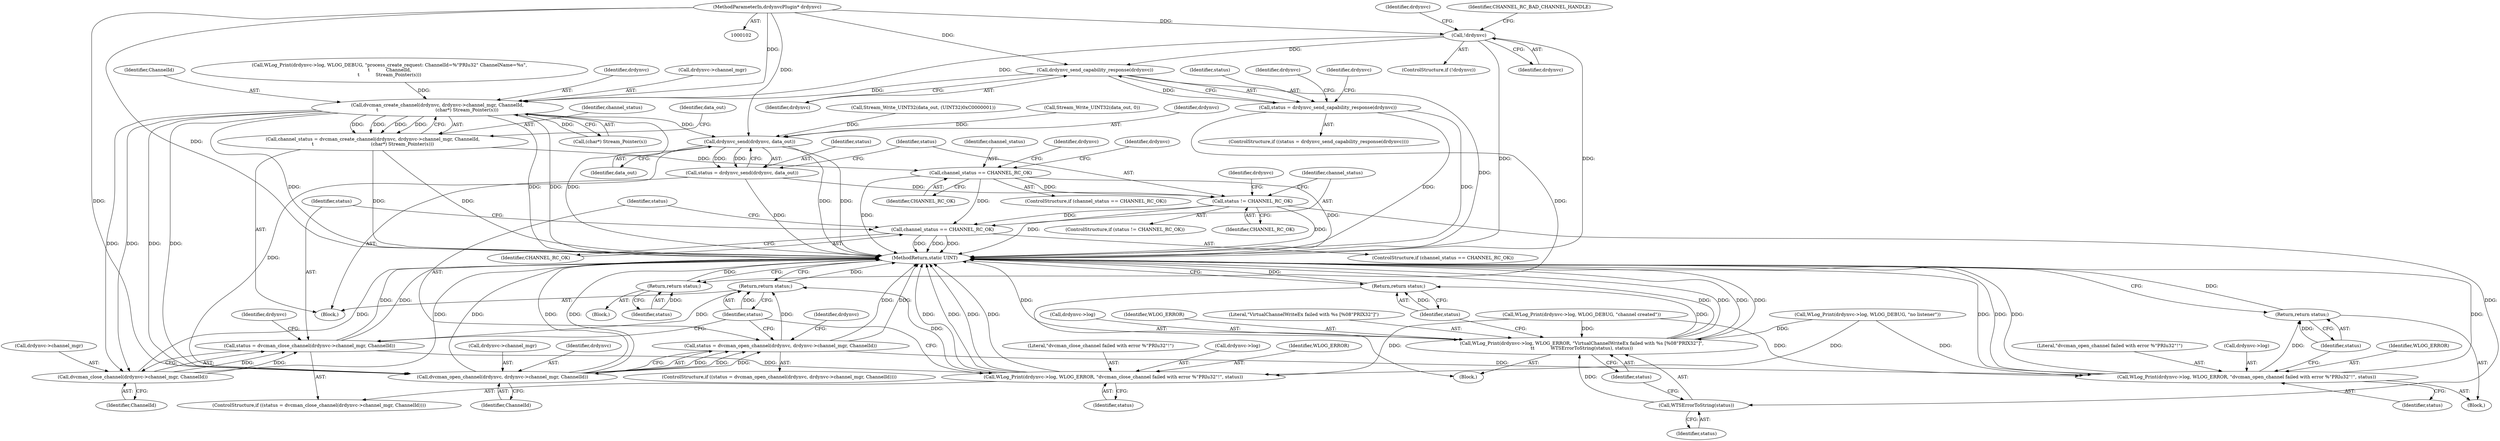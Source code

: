 digraph "0_FreeRDP_baee520e3dd9be6511c45a14c5f5e77784de1471_2@pointer" {
"1000133" [label="(Call,drdynvc_send_capability_response(drdynvc))"];
"1000114" [label="(Call,!drdynvc)"];
"1000103" [label="(MethodParameterIn,drdynvcPlugin* drdynvc)"];
"1000131" [label="(Call,status = drdynvc_send_capability_response(drdynvc))"];
"1000142" [label="(Return,return status;)"];
"1000169" [label="(Call,dvcman_create_channel(drdynvc, drdynvc->channel_mgr, ChannelId,\n\t                                       (char*) Stream_Pointer(s)))"];
"1000167" [label="(Call,channel_status = dvcman_create_channel(drdynvc, drdynvc->channel_mgr, ChannelId,\n\t                                       (char*) Stream_Pointer(s)))"];
"1000213" [label="(Call,channel_status == CHANNEL_RC_OK)"];
"1000245" [label="(Call,status != CHANNEL_RC_OK)"];
"1000255" [label="(Call,WTSErrorToString(status))"];
"1000249" [label="(Call,WLog_Print(drdynvc->log, WLOG_ERROR, \"VirtualChannelWriteEx failed with %s [%08\"PRIX32\"]\",\n\t\t           WTSErrorToString(status), status))"];
"1000258" [label="(Return,return status;)"];
"1000261" [label="(Call,channel_status == CHANNEL_RC_OK)"];
"1000241" [label="(Call,drdynvc_send(drdynvc, data_out))"];
"1000239" [label="(Call,status = drdynvc_send(drdynvc, data_out))"];
"1000268" [label="(Call,dvcman_open_channel(drdynvc, drdynvc->channel_mgr, ChannelId))"];
"1000266" [label="(Call,status = dvcman_open_channel(drdynvc, drdynvc->channel_mgr, ChannelId))"];
"1000275" [label="(Call,WLog_Print(drdynvc->log, WLOG_ERROR, \"dvcman_open_channel failed with error %\"PRIu32\"!\", status))"];
"1000282" [label="(Return,return status;)"];
"1000301" [label="(Return,return status;)"];
"1000289" [label="(Call,dvcman_close_channel(drdynvc->channel_mgr, ChannelId))"];
"1000287" [label="(Call,status = dvcman_close_channel(drdynvc->channel_mgr, ChannelId))"];
"1000294" [label="(Call,WLog_Print(drdynvc->log, WLOG_ERROR, \"dvcman_close_channel failed with error %\"PRIu32\"!\", status))"];
"1000242" [label="(Identifier,drdynvc)"];
"1000243" [label="(Identifier,data_out)"];
"1000258" [label="(Return,return status;)"];
"1000257" [label="(Identifier,status)"];
"1000273" [label="(Identifier,ChannelId)"];
"1000212" [label="(ControlStructure,if (channel_status == CHANNEL_RC_OK))"];
"1000270" [label="(Call,drdynvc->channel_mgr)"];
"1000301" [label="(Return,return status;)"];
"1000117" [label="(Identifier,CHANNEL_RC_BAD_CHANNEL_HANDLE)"];
"1000213" [label="(Call,channel_status == CHANNEL_RC_OK)"];
"1000277" [label="(Identifier,drdynvc)"];
"1000219" [label="(Identifier,drdynvc)"];
"1000290" [label="(Call,drdynvc->channel_mgr)"];
"1000146" [label="(Identifier,drdynvc)"];
"1000217" [label="(Call,WLog_Print(drdynvc->log, WLOG_DEBUG, \"channel created\"))"];
"1000240" [label="(Identifier,status)"];
"1000265" [label="(ControlStructure,if ((status = dvcman_open_channel(drdynvc, drdynvc->channel_mgr, ChannelId))))"];
"1000228" [label="(Call,WLog_Print(drdynvc->log, WLOG_DEBUG, \"no listener\"))"];
"1000275" [label="(Call,WLog_Print(drdynvc->log, WLOG_ERROR, \"dvcman_open_channel failed with error %\"PRIu32\"!\", status))"];
"1000241" [label="(Call,drdynvc_send(drdynvc, data_out))"];
"1000115" [label="(Identifier,drdynvc)"];
"1000114" [label="(Call,!drdynvc)"];
"1000132" [label="(Identifier,status)"];
"1000170" [label="(Identifier,drdynvc)"];
"1000234" [label="(Call,Stream_Write_UINT32(data_out, (UINT32)0xC0000001))"];
"1000287" [label="(Call,status = dvcman_close_channel(drdynvc->channel_mgr, ChannelId))"];
"1000247" [label="(Identifier,CHANNEL_RC_OK)"];
"1000143" [label="(Identifier,status)"];
"1000256" [label="(Identifier,status)"];
"1000167" [label="(Call,channel_status = dvcman_create_channel(drdynvc, drdynvc->channel_mgr, ChannelId,\n\t                                       (char*) Stream_Pointer(s)))"];
"1000215" [label="(Identifier,CHANNEL_RC_OK)"];
"1000248" [label="(Block,)"];
"1000171" [label="(Call,drdynvc->channel_mgr)"];
"1000251" [label="(Identifier,drdynvc)"];
"1000142" [label="(Return,return status;)"];
"1000169" [label="(Call,dvcman_create_channel(drdynvc, drdynvc->channel_mgr, ChannelId,\n\t                                       (char*) Stream_Pointer(s)))"];
"1000245" [label="(Call,status != CHANNEL_RC_OK)"];
"1000168" [label="(Identifier,channel_status)"];
"1000244" [label="(ControlStructure,if (status != CHANNEL_RC_OK))"];
"1000263" [label="(Identifier,CHANNEL_RC_OK)"];
"1000288" [label="(Identifier,status)"];
"1000260" [label="(ControlStructure,if (channel_status == CHANNEL_RC_OK))"];
"1000296" [label="(Identifier,drdynvc)"];
"1000279" [label="(Identifier,WLOG_ERROR)"];
"1000175" [label="(Call,(char*) Stream_Pointer(s))"];
"1000250" [label="(Call,drdynvc->log)"];
"1000281" [label="(Identifier,status)"];
"1000294" [label="(Call,WLog_Print(drdynvc->log, WLOG_ERROR, \"dvcman_close_channel failed with error %\"PRIu32\"!\", status))"];
"1000130" [label="(ControlStructure,if ((status = drdynvc_send_capability_response(drdynvc))))"];
"1000249" [label="(Call,WLog_Print(drdynvc->log, WLOG_ERROR, \"VirtualChannelWriteEx failed with %s [%08\"PRIX32\"]\",\n\t\t           WTSErrorToString(status), status))"];
"1000303" [label="(MethodReturn,static UINT)"];
"1000289" [label="(Call,dvcman_close_channel(drdynvc->channel_mgr, ChannelId))"];
"1000230" [label="(Identifier,drdynvc)"];
"1000299" [label="(Literal,\"dvcman_close_channel failed with error %\"PRIu32\"!\")"];
"1000300" [label="(Identifier,status)"];
"1000133" [label="(Call,drdynvc_send_capability_response(drdynvc))"];
"1000131" [label="(Call,status = drdynvc_send_capability_response(drdynvc))"];
"1000107" [label="(Block,)"];
"1000103" [label="(MethodParameterIn,drdynvcPlugin* drdynvc)"];
"1000282" [label="(Return,return status;)"];
"1000269" [label="(Identifier,drdynvc)"];
"1000253" [label="(Identifier,WLOG_ERROR)"];
"1000268" [label="(Call,dvcman_open_channel(drdynvc, drdynvc->channel_mgr, ChannelId))"];
"1000283" [label="(Identifier,status)"];
"1000134" [label="(Identifier,drdynvc)"];
"1000280" [label="(Literal,\"dvcman_open_channel failed with error %\"PRIu32\"!\")"];
"1000174" [label="(Identifier,ChannelId)"];
"1000274" [label="(Block,)"];
"1000276" [label="(Call,drdynvc->log)"];
"1000259" [label="(Identifier,status)"];
"1000158" [label="(Call,WLog_Print(drdynvc->log, WLOG_DEBUG, \"process_create_request: ChannelId=%\"PRIu32\" ChannelName=%s\",\n\t           ChannelId,\n\t           Stream_Pointer(s)))"];
"1000262" [label="(Identifier,channel_status)"];
"1000121" [label="(Identifier,drdynvc)"];
"1000254" [label="(Literal,\"VirtualChannelWriteEx failed with %s [%08\"PRIX32\"]\")"];
"1000246" [label="(Identifier,status)"];
"1000267" [label="(Identifier,status)"];
"1000223" [label="(Call,Stream_Write_UINT32(data_out, 0))"];
"1000180" [label="(Identifier,data_out)"];
"1000295" [label="(Call,drdynvc->log)"];
"1000286" [label="(ControlStructure,if ((status = dvcman_close_channel(drdynvc->channel_mgr, ChannelId))))"];
"1000113" [label="(ControlStructure,if (!drdynvc))"];
"1000138" [label="(Identifier,drdynvc)"];
"1000135" [label="(Block,)"];
"1000214" [label="(Identifier,channel_status)"];
"1000298" [label="(Identifier,WLOG_ERROR)"];
"1000266" [label="(Call,status = dvcman_open_channel(drdynvc, drdynvc->channel_mgr, ChannelId))"];
"1000293" [label="(Identifier,ChannelId)"];
"1000255" [label="(Call,WTSErrorToString(status))"];
"1000261" [label="(Call,channel_status == CHANNEL_RC_OK)"];
"1000302" [label="(Identifier,status)"];
"1000239" [label="(Call,status = drdynvc_send(drdynvc, data_out))"];
"1000133" -> "1000131"  [label="AST: "];
"1000133" -> "1000134"  [label="CFG: "];
"1000134" -> "1000133"  [label="AST: "];
"1000131" -> "1000133"  [label="CFG: "];
"1000133" -> "1000303"  [label="DDG: "];
"1000133" -> "1000131"  [label="DDG: "];
"1000114" -> "1000133"  [label="DDG: "];
"1000103" -> "1000133"  [label="DDG: "];
"1000133" -> "1000169"  [label="DDG: "];
"1000114" -> "1000113"  [label="AST: "];
"1000114" -> "1000115"  [label="CFG: "];
"1000115" -> "1000114"  [label="AST: "];
"1000117" -> "1000114"  [label="CFG: "];
"1000121" -> "1000114"  [label="CFG: "];
"1000114" -> "1000303"  [label="DDG: "];
"1000114" -> "1000303"  [label="DDG: "];
"1000103" -> "1000114"  [label="DDG: "];
"1000114" -> "1000169"  [label="DDG: "];
"1000103" -> "1000102"  [label="AST: "];
"1000103" -> "1000303"  [label="DDG: "];
"1000103" -> "1000169"  [label="DDG: "];
"1000103" -> "1000241"  [label="DDG: "];
"1000103" -> "1000268"  [label="DDG: "];
"1000131" -> "1000130"  [label="AST: "];
"1000132" -> "1000131"  [label="AST: "];
"1000138" -> "1000131"  [label="CFG: "];
"1000146" -> "1000131"  [label="CFG: "];
"1000131" -> "1000303"  [label="DDG: "];
"1000131" -> "1000303"  [label="DDG: "];
"1000131" -> "1000142"  [label="DDG: "];
"1000142" -> "1000135"  [label="AST: "];
"1000142" -> "1000143"  [label="CFG: "];
"1000143" -> "1000142"  [label="AST: "];
"1000303" -> "1000142"  [label="CFG: "];
"1000142" -> "1000303"  [label="DDG: "];
"1000143" -> "1000142"  [label="DDG: "];
"1000169" -> "1000167"  [label="AST: "];
"1000169" -> "1000175"  [label="CFG: "];
"1000170" -> "1000169"  [label="AST: "];
"1000171" -> "1000169"  [label="AST: "];
"1000174" -> "1000169"  [label="AST: "];
"1000175" -> "1000169"  [label="AST: "];
"1000167" -> "1000169"  [label="CFG: "];
"1000169" -> "1000303"  [label="DDG: "];
"1000169" -> "1000303"  [label="DDG: "];
"1000169" -> "1000303"  [label="DDG: "];
"1000169" -> "1000303"  [label="DDG: "];
"1000169" -> "1000167"  [label="DDG: "];
"1000169" -> "1000167"  [label="DDG: "];
"1000169" -> "1000167"  [label="DDG: "];
"1000169" -> "1000167"  [label="DDG: "];
"1000158" -> "1000169"  [label="DDG: "];
"1000175" -> "1000169"  [label="DDG: "];
"1000169" -> "1000241"  [label="DDG: "];
"1000169" -> "1000268"  [label="DDG: "];
"1000169" -> "1000268"  [label="DDG: "];
"1000169" -> "1000289"  [label="DDG: "];
"1000169" -> "1000289"  [label="DDG: "];
"1000167" -> "1000107"  [label="AST: "];
"1000168" -> "1000167"  [label="AST: "];
"1000180" -> "1000167"  [label="CFG: "];
"1000167" -> "1000303"  [label="DDG: "];
"1000167" -> "1000303"  [label="DDG: "];
"1000167" -> "1000213"  [label="DDG: "];
"1000213" -> "1000212"  [label="AST: "];
"1000213" -> "1000215"  [label="CFG: "];
"1000214" -> "1000213"  [label="AST: "];
"1000215" -> "1000213"  [label="AST: "];
"1000219" -> "1000213"  [label="CFG: "];
"1000230" -> "1000213"  [label="CFG: "];
"1000213" -> "1000303"  [label="DDG: "];
"1000213" -> "1000303"  [label="DDG: "];
"1000213" -> "1000245"  [label="DDG: "];
"1000213" -> "1000261"  [label="DDG: "];
"1000245" -> "1000244"  [label="AST: "];
"1000245" -> "1000247"  [label="CFG: "];
"1000246" -> "1000245"  [label="AST: "];
"1000247" -> "1000245"  [label="AST: "];
"1000251" -> "1000245"  [label="CFG: "];
"1000262" -> "1000245"  [label="CFG: "];
"1000245" -> "1000303"  [label="DDG: "];
"1000245" -> "1000303"  [label="DDG: "];
"1000239" -> "1000245"  [label="DDG: "];
"1000245" -> "1000255"  [label="DDG: "];
"1000245" -> "1000261"  [label="DDG: "];
"1000255" -> "1000249"  [label="AST: "];
"1000255" -> "1000256"  [label="CFG: "];
"1000256" -> "1000255"  [label="AST: "];
"1000257" -> "1000255"  [label="CFG: "];
"1000255" -> "1000249"  [label="DDG: "];
"1000249" -> "1000248"  [label="AST: "];
"1000249" -> "1000257"  [label="CFG: "];
"1000250" -> "1000249"  [label="AST: "];
"1000253" -> "1000249"  [label="AST: "];
"1000254" -> "1000249"  [label="AST: "];
"1000257" -> "1000249"  [label="AST: "];
"1000259" -> "1000249"  [label="CFG: "];
"1000249" -> "1000303"  [label="DDG: "];
"1000249" -> "1000303"  [label="DDG: "];
"1000249" -> "1000303"  [label="DDG: "];
"1000249" -> "1000303"  [label="DDG: "];
"1000249" -> "1000303"  [label="DDG: "];
"1000228" -> "1000249"  [label="DDG: "];
"1000217" -> "1000249"  [label="DDG: "];
"1000249" -> "1000258"  [label="DDG: "];
"1000258" -> "1000248"  [label="AST: "];
"1000258" -> "1000259"  [label="CFG: "];
"1000259" -> "1000258"  [label="AST: "];
"1000303" -> "1000258"  [label="CFG: "];
"1000258" -> "1000303"  [label="DDG: "];
"1000259" -> "1000258"  [label="DDG: "];
"1000261" -> "1000260"  [label="AST: "];
"1000261" -> "1000263"  [label="CFG: "];
"1000262" -> "1000261"  [label="AST: "];
"1000263" -> "1000261"  [label="AST: "];
"1000267" -> "1000261"  [label="CFG: "];
"1000288" -> "1000261"  [label="CFG: "];
"1000261" -> "1000303"  [label="DDG: "];
"1000261" -> "1000303"  [label="DDG: "];
"1000261" -> "1000303"  [label="DDG: "];
"1000241" -> "1000239"  [label="AST: "];
"1000241" -> "1000243"  [label="CFG: "];
"1000242" -> "1000241"  [label="AST: "];
"1000243" -> "1000241"  [label="AST: "];
"1000239" -> "1000241"  [label="CFG: "];
"1000241" -> "1000303"  [label="DDG: "];
"1000241" -> "1000303"  [label="DDG: "];
"1000241" -> "1000239"  [label="DDG: "];
"1000241" -> "1000239"  [label="DDG: "];
"1000234" -> "1000241"  [label="DDG: "];
"1000223" -> "1000241"  [label="DDG: "];
"1000241" -> "1000268"  [label="DDG: "];
"1000239" -> "1000107"  [label="AST: "];
"1000240" -> "1000239"  [label="AST: "];
"1000246" -> "1000239"  [label="CFG: "];
"1000239" -> "1000303"  [label="DDG: "];
"1000268" -> "1000266"  [label="AST: "];
"1000268" -> "1000273"  [label="CFG: "];
"1000269" -> "1000268"  [label="AST: "];
"1000270" -> "1000268"  [label="AST: "];
"1000273" -> "1000268"  [label="AST: "];
"1000266" -> "1000268"  [label="CFG: "];
"1000268" -> "1000303"  [label="DDG: "];
"1000268" -> "1000303"  [label="DDG: "];
"1000268" -> "1000303"  [label="DDG: "];
"1000268" -> "1000266"  [label="DDG: "];
"1000268" -> "1000266"  [label="DDG: "];
"1000268" -> "1000266"  [label="DDG: "];
"1000266" -> "1000265"  [label="AST: "];
"1000267" -> "1000266"  [label="AST: "];
"1000277" -> "1000266"  [label="CFG: "];
"1000302" -> "1000266"  [label="CFG: "];
"1000266" -> "1000303"  [label="DDG: "];
"1000266" -> "1000303"  [label="DDG: "];
"1000266" -> "1000275"  [label="DDG: "];
"1000266" -> "1000301"  [label="DDG: "];
"1000275" -> "1000274"  [label="AST: "];
"1000275" -> "1000281"  [label="CFG: "];
"1000276" -> "1000275"  [label="AST: "];
"1000279" -> "1000275"  [label="AST: "];
"1000280" -> "1000275"  [label="AST: "];
"1000281" -> "1000275"  [label="AST: "];
"1000283" -> "1000275"  [label="CFG: "];
"1000275" -> "1000303"  [label="DDG: "];
"1000275" -> "1000303"  [label="DDG: "];
"1000275" -> "1000303"  [label="DDG: "];
"1000275" -> "1000303"  [label="DDG: "];
"1000228" -> "1000275"  [label="DDG: "];
"1000217" -> "1000275"  [label="DDG: "];
"1000275" -> "1000282"  [label="DDG: "];
"1000282" -> "1000274"  [label="AST: "];
"1000282" -> "1000283"  [label="CFG: "];
"1000283" -> "1000282"  [label="AST: "];
"1000303" -> "1000282"  [label="CFG: "];
"1000282" -> "1000303"  [label="DDG: "];
"1000283" -> "1000282"  [label="DDG: "];
"1000301" -> "1000107"  [label="AST: "];
"1000301" -> "1000302"  [label="CFG: "];
"1000302" -> "1000301"  [label="AST: "];
"1000303" -> "1000301"  [label="CFG: "];
"1000301" -> "1000303"  [label="DDG: "];
"1000302" -> "1000301"  [label="DDG: "];
"1000294" -> "1000301"  [label="DDG: "];
"1000287" -> "1000301"  [label="DDG: "];
"1000289" -> "1000287"  [label="AST: "];
"1000289" -> "1000293"  [label="CFG: "];
"1000290" -> "1000289"  [label="AST: "];
"1000293" -> "1000289"  [label="AST: "];
"1000287" -> "1000289"  [label="CFG: "];
"1000289" -> "1000303"  [label="DDG: "];
"1000289" -> "1000303"  [label="DDG: "];
"1000289" -> "1000287"  [label="DDG: "];
"1000289" -> "1000287"  [label="DDG: "];
"1000287" -> "1000286"  [label="AST: "];
"1000288" -> "1000287"  [label="AST: "];
"1000296" -> "1000287"  [label="CFG: "];
"1000302" -> "1000287"  [label="CFG: "];
"1000287" -> "1000303"  [label="DDG: "];
"1000287" -> "1000303"  [label="DDG: "];
"1000287" -> "1000294"  [label="DDG: "];
"1000294" -> "1000286"  [label="AST: "];
"1000294" -> "1000300"  [label="CFG: "];
"1000295" -> "1000294"  [label="AST: "];
"1000298" -> "1000294"  [label="AST: "];
"1000299" -> "1000294"  [label="AST: "];
"1000300" -> "1000294"  [label="AST: "];
"1000302" -> "1000294"  [label="CFG: "];
"1000294" -> "1000303"  [label="DDG: "];
"1000294" -> "1000303"  [label="DDG: "];
"1000294" -> "1000303"  [label="DDG: "];
"1000294" -> "1000303"  [label="DDG: "];
"1000228" -> "1000294"  [label="DDG: "];
"1000217" -> "1000294"  [label="DDG: "];
}
